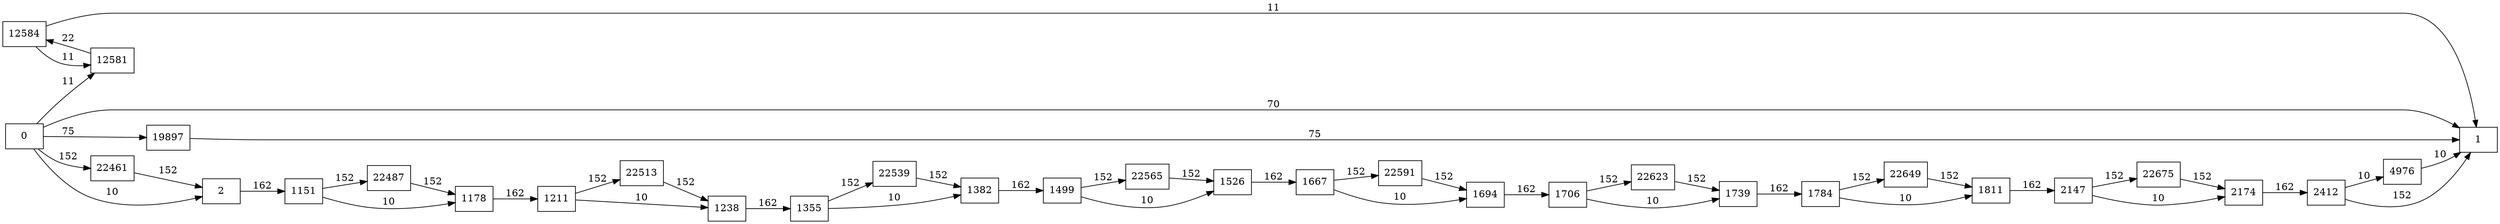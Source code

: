 digraph {
	graph [rankdir=LR]
	node [shape=rectangle]
	2 -> 1151 [label=162]
	1151 -> 1178 [label=10]
	1151 -> 22487 [label=152]
	1178 -> 1211 [label=162]
	1211 -> 1238 [label=10]
	1211 -> 22513 [label=152]
	1238 -> 1355 [label=162]
	1355 -> 1382 [label=10]
	1355 -> 22539 [label=152]
	1382 -> 1499 [label=162]
	1499 -> 1526 [label=10]
	1499 -> 22565 [label=152]
	1526 -> 1667 [label=162]
	1667 -> 1694 [label=10]
	1667 -> 22591 [label=152]
	1694 -> 1706 [label=162]
	1706 -> 1739 [label=10]
	1706 -> 22623 [label=152]
	1739 -> 1784 [label=162]
	1784 -> 1811 [label=10]
	1784 -> 22649 [label=152]
	1811 -> 2147 [label=162]
	2147 -> 2174 [label=10]
	2147 -> 22675 [label=152]
	2174 -> 2412 [label=162]
	2412 -> 1 [label=152]
	2412 -> 4976 [label=10]
	4976 -> 1 [label=10]
	12581 -> 12584 [label=22]
	12584 -> 12581 [label=11]
	12584 -> 1 [label=11]
	19897 -> 1 [label=75]
	22461 -> 2 [label=152]
	22487 -> 1178 [label=152]
	22513 -> 1238 [label=152]
	22539 -> 1382 [label=152]
	22565 -> 1526 [label=152]
	22591 -> 1694 [label=152]
	22623 -> 1739 [label=152]
	22649 -> 1811 [label=152]
	22675 -> 2174 [label=152]
	0 -> 2 [label=10]
	0 -> 1 [label=70]
	0 -> 12581 [label=11]
	0 -> 19897 [label=75]
	0 -> 22461 [label=152]
}
